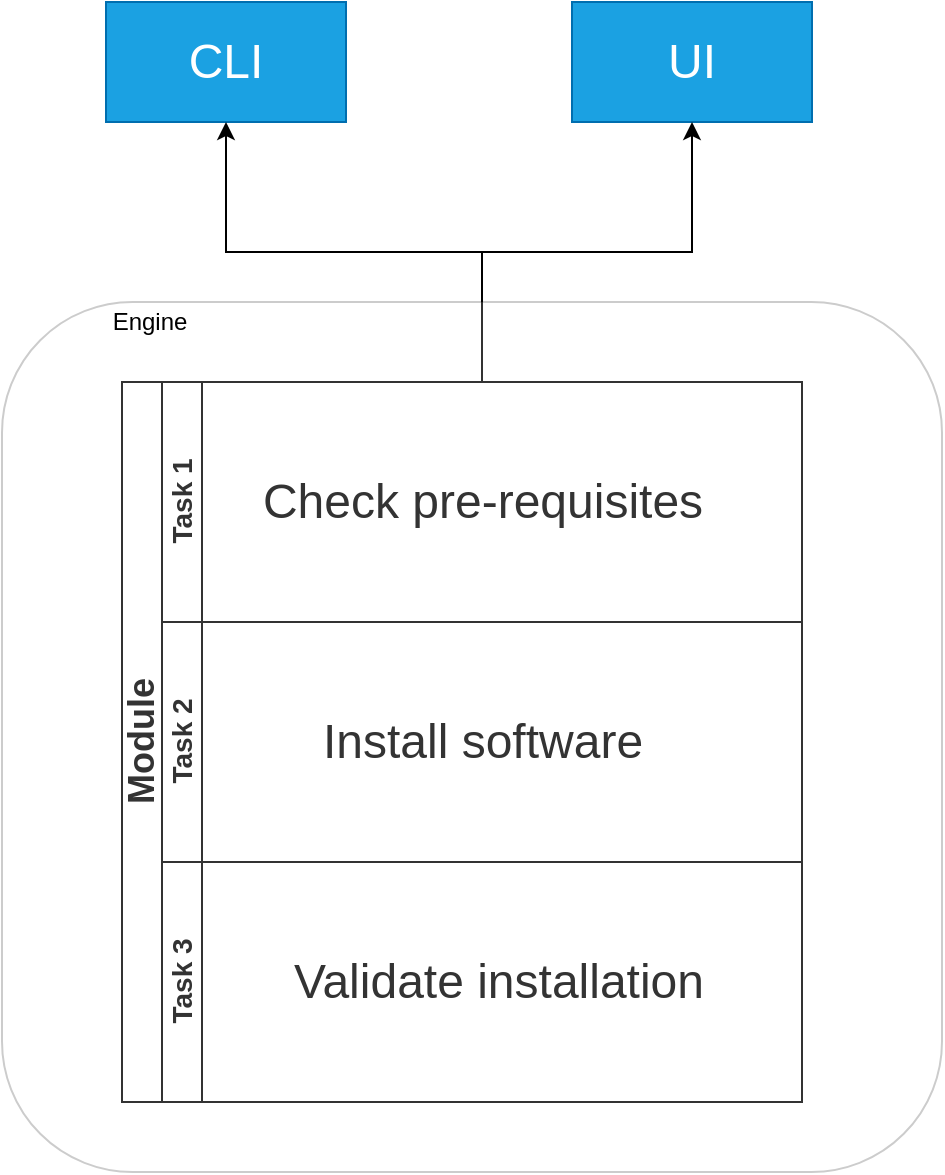 <mxfile version="13.6.5">
    <diagram id="8c7be_75LIyhQrLktjU5" name="Page-1">
        <mxGraphModel dx="821" dy="860" grid="0" gridSize="10" guides="1" tooltips="1" connect="1" arrows="1" fold="1" page="1" pageScale="1" pageWidth="850" pageHeight="1100" math="0" shadow="0">
            <root>
                <mxCell id="0"/>
                <mxCell id="1" parent="0"/>
                <mxCell id="27" value="&lt;font style=&quot;font-size: 24px&quot;&gt;CLI&lt;/font&gt;" style="rounded=0;whiteSpace=wrap;html=1;fillColor=#1ba1e2;strokeColor=#006EAF;fontColor=#ffffff;" vertex="1" parent="1">
                    <mxGeometry x="290" y="70" width="120" height="60" as="geometry"/>
                </mxCell>
                <mxCell id="28" value="&lt;font style=&quot;font-size: 24px&quot;&gt;UI&lt;/font&gt;" style="rounded=0;whiteSpace=wrap;html=1;fillColor=#1ba1e2;strokeColor=#006EAF;fontColor=#ffffff;" vertex="1" parent="1">
                    <mxGeometry x="523" y="70" width="120" height="60" as="geometry"/>
                </mxCell>
                <mxCell id="30" value="&lt;font style=&quot;font-size: 18px&quot;&gt;Module&lt;/font&gt;" style="swimlane;html=1;childLayout=stackLayout;resizeParent=1;resizeParentMax=0;horizontal=0;startSize=20;horizontalStack=0;" vertex="1" parent="1">
                    <mxGeometry x="298" y="260" width="340" height="360" as="geometry"/>
                </mxCell>
                <mxCell id="31" value="&lt;font style=&quot;font-size: 14px&quot;&gt;Task 1&lt;/font&gt;" style="swimlane;html=1;startSize=20;horizontal=0;" vertex="1" parent="30">
                    <mxGeometry x="20" width="320" height="120" as="geometry"/>
                </mxCell>
                <mxCell id="34" value="&lt;font style=&quot;font-size: 24px&quot;&gt;Check pre-requisites&lt;/font&gt;" style="text;html=1;align=center;verticalAlign=middle;resizable=0;points=[];autosize=1;" vertex="1" parent="31">
                    <mxGeometry x="40" y="50" width="240" height="20" as="geometry"/>
                </mxCell>
                <mxCell id="32" value="&lt;font style=&quot;font-size: 14px&quot;&gt;Task 2&lt;/font&gt;" style="swimlane;html=1;startSize=20;horizontal=0;" vertex="1" parent="30">
                    <mxGeometry x="20" y="120" width="320" height="120" as="geometry"/>
                </mxCell>
                <mxCell id="35" value="&lt;font style=&quot;font-size: 24px&quot;&gt;Install software&lt;/font&gt;" style="text;html=1;align=center;verticalAlign=middle;resizable=0;points=[];autosize=1;" vertex="1" parent="32">
                    <mxGeometry x="70" y="50" width="180" height="20" as="geometry"/>
                </mxCell>
                <mxCell id="33" value="&lt;font style=&quot;font-size: 14px&quot;&gt;Task 3&lt;/font&gt;" style="swimlane;html=1;startSize=20;horizontal=0;" vertex="1" parent="30">
                    <mxGeometry x="20" y="240" width="320" height="120" as="geometry"/>
                </mxCell>
                <mxCell id="36" value="&lt;font style=&quot;font-size: 24px&quot;&gt;Validate installation&lt;/font&gt;" style="text;html=1;align=center;verticalAlign=middle;resizable=0;points=[];autosize=1;" vertex="1" parent="33">
                    <mxGeometry x="58" y="50" width="220" height="20" as="geometry"/>
                </mxCell>
                <mxCell id="40" style="edgeStyle=orthogonalEdgeStyle;rounded=0;orthogonalLoop=1;jettySize=auto;html=1;entryX=0.5;entryY=1;entryDx=0;entryDy=0;" edge="1" parent="1" source="31" target="27">
                    <mxGeometry relative="1" as="geometry"/>
                </mxCell>
                <mxCell id="41" style="edgeStyle=orthogonalEdgeStyle;rounded=0;orthogonalLoop=1;jettySize=auto;html=1;entryX=0.5;entryY=1;entryDx=0;entryDy=0;" edge="1" parent="1" source="31" target="28">
                    <mxGeometry relative="1" as="geometry"/>
                </mxCell>
                <mxCell id="46" value="" style="rounded=1;whiteSpace=wrap;html=1;glass=0;opacity=20;" vertex="1" parent="1">
                    <mxGeometry x="238" y="220" width="470" height="435" as="geometry"/>
                </mxCell>
                <mxCell id="47" value="Engine" style="text;html=1;strokeColor=none;fillColor=none;align=center;verticalAlign=middle;whiteSpace=wrap;rounded=0;glass=0;opacity=20;" vertex="1" parent="1">
                    <mxGeometry x="292" y="220" width="40" height="20" as="geometry"/>
                </mxCell>
            </root>
        </mxGraphModel>
    </diagram>
</mxfile>